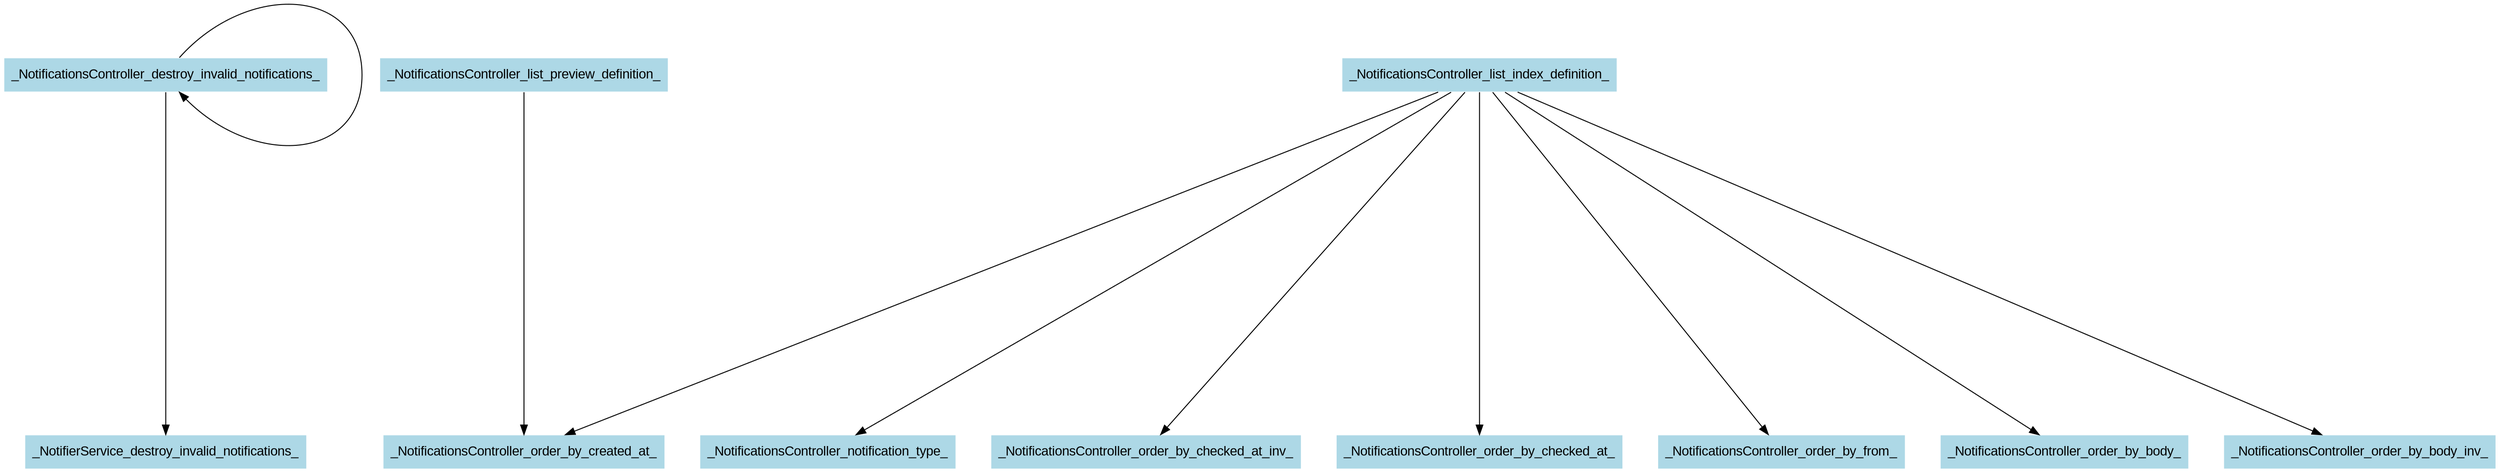digraph CallGraph {
ranksep=5;
nodesep=0.5;
node [fontname=Arial];
edge [fontname=Arial];
_NotificationsController_destroy_invalid_notifications_ -> _NotificationsController_destroy_invalid_notifications_;
_NotificationsController_destroy_invalid_notifications_ [shape=box, style=filled, fillcolor=lightblue  , color=white];
_NotificationsController_destroy_invalid_notifications_ -> _NotifierService_destroy_invalid_notifications_;
_NotifierService_destroy_invalid_notifications_ [shape=box, style=filled, fillcolor=lightblue  , color=white];
_NotificationsController_list_index_definition_ -> _NotificationsController_notification_type_;
_NotificationsController_list_index_definition_ [shape=box, style=filled, fillcolor=lightblue  , color=white];
_NotificationsController_notification_type_ [shape=box, style=filled, fillcolor=lightblue  , color=white];
_NotificationsController_list_index_definition_ -> _NotificationsController_order_by_created_at_;
_NotificationsController_order_by_created_at_ [shape=box, style=filled, fillcolor=lightblue  , color=white];
_NotificationsController_list_index_definition_ -> _NotificationsController_order_by_checked_at_inv_;
_NotificationsController_order_by_checked_at_inv_ [shape=box, style=filled, fillcolor=lightblue  , color=white];
_NotificationsController_list_index_definition_ -> _NotificationsController_order_by_checked_at_;
_NotificationsController_order_by_checked_at_ [shape=box, style=filled, fillcolor=lightblue  , color=white];
_NotificationsController_list_index_definition_ -> _NotificationsController_order_by_from_;
_NotificationsController_order_by_from_ [shape=box, style=filled, fillcolor=lightblue  , color=white];
_NotificationsController_list_index_definition_ -> _NotificationsController_order_by_body_;
_NotificationsController_order_by_body_ [shape=box, style=filled, fillcolor=lightblue  , color=white];
_NotificationsController_list_index_definition_ -> _NotificationsController_order_by_body_inv_;
_NotificationsController_order_by_body_inv_ [shape=box, style=filled, fillcolor=lightblue  , color=white];
_NotificationsController_list_preview_definition_ -> _NotificationsController_order_by_created_at_;
_NotificationsController_list_preview_definition_ [shape=box, style=filled, fillcolor=lightblue  , color=white];
}
